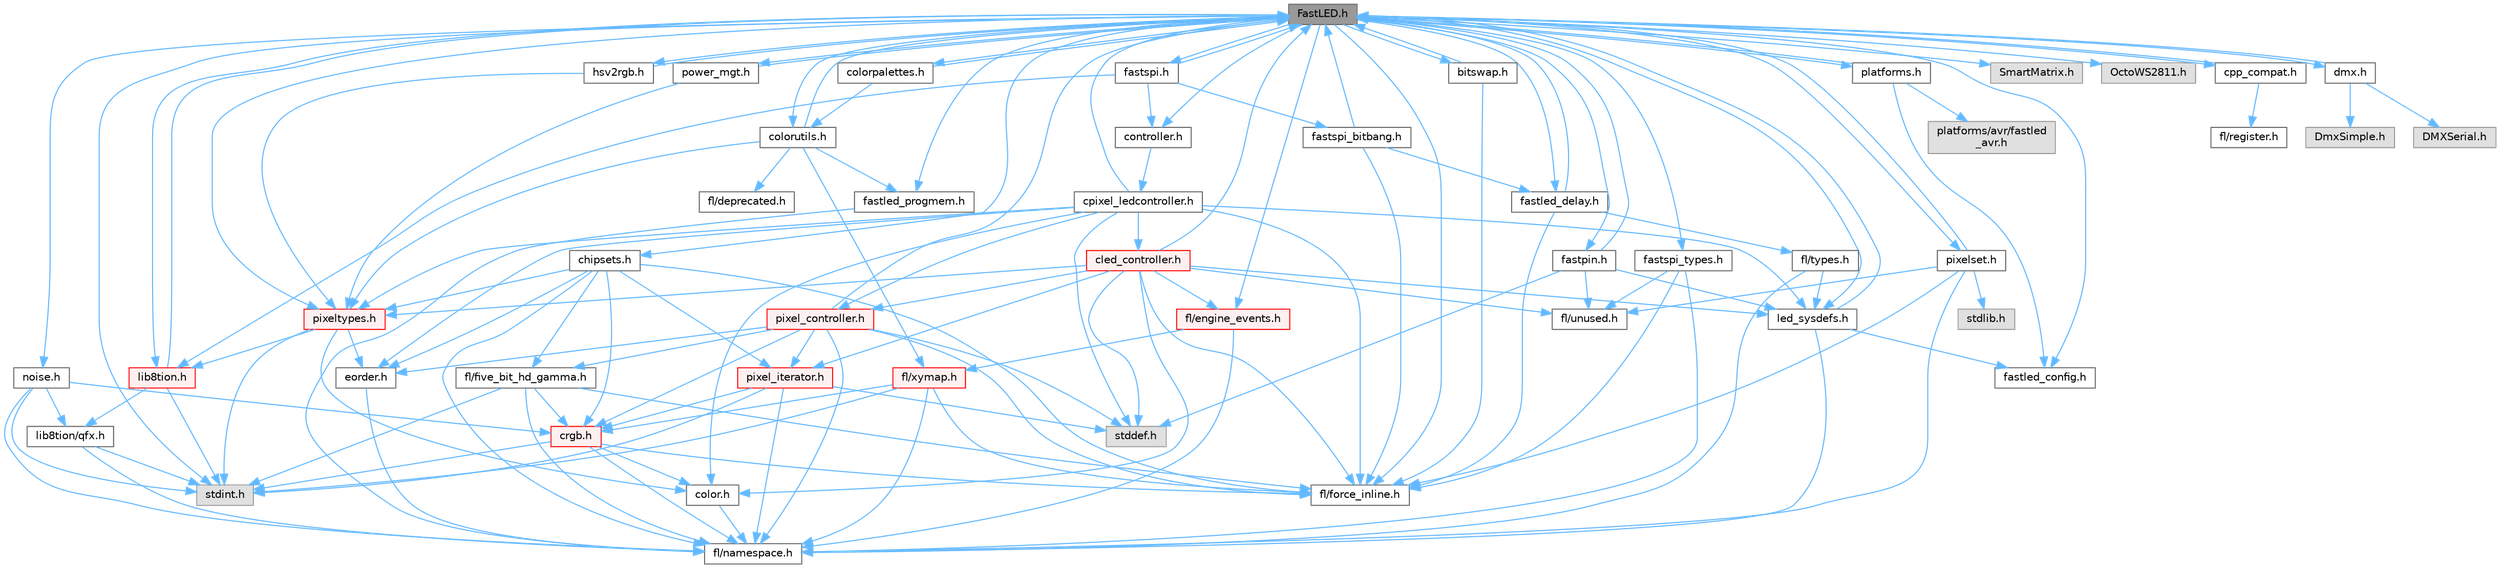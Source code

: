 digraph "FastLED.h"
{
 // INTERACTIVE_SVG=YES
 // LATEX_PDF_SIZE
  bgcolor="transparent";
  edge [fontname=Helvetica,fontsize=10,labelfontname=Helvetica,labelfontsize=10];
  node [fontname=Helvetica,fontsize=10,shape=box,height=0.2,width=0.4];
  Node1 [id="Node000001",label="FastLED.h",height=0.2,width=0.4,color="gray40", fillcolor="grey60", style="filled", fontcolor="black",tooltip="central include file for FastLED, defines the CFastLED class/object"];
  Node1 -> Node2 [id="edge1_Node000001_Node000002",color="steelblue1",style="solid",tooltip=" "];
  Node2 [id="Node000002",label="stdint.h",height=0.2,width=0.4,color="grey60", fillcolor="#E0E0E0", style="filled",tooltip=" "];
  Node1 -> Node3 [id="edge2_Node000001_Node000003",color="steelblue1",style="solid",tooltip=" "];
  Node3 [id="Node000003",label="SmartMatrix.h",height=0.2,width=0.4,color="grey60", fillcolor="#E0E0E0", style="filled",tooltip=" "];
  Node1 -> Node4 [id="edge3_Node000001_Node000004",color="steelblue1",style="solid",tooltip=" "];
  Node4 [id="Node000004",label="OctoWS2811.h",height=0.2,width=0.4,color="grey60", fillcolor="#E0E0E0", style="filled",tooltip=" "];
  Node1 -> Node5 [id="edge4_Node000001_Node000005",color="steelblue1",style="solid",tooltip=" "];
  Node5 [id="Node000005",label="fl/force_inline.h",height=0.2,width=0.4,color="grey40", fillcolor="white", style="filled",URL="$d8/d2d/fl_2force__inline_8h.html",tooltip=" "];
  Node1 -> Node6 [id="edge5_Node000001_Node000006",color="steelblue1",style="solid",tooltip=" "];
  Node6 [id="Node000006",label="cpp_compat.h",height=0.2,width=0.4,color="grey40", fillcolor="white", style="filled",URL="$d9/d13/cpp__compat_8h.html",tooltip="Compatibility functions based on C++ version."];
  Node6 -> Node1 [id="edge6_Node000006_Node000001",color="steelblue1",style="solid",tooltip=" "];
  Node6 -> Node7 [id="edge7_Node000006_Node000007",color="steelblue1",style="solid",tooltip=" "];
  Node7 [id="Node000007",label="fl/register.h",height=0.2,width=0.4,color="grey40", fillcolor="white", style="filled",URL="$d8/dc1/fl_2register_8h.html",tooltip=" "];
  Node1 -> Node8 [id="edge8_Node000001_Node000008",color="steelblue1",style="solid",tooltip=" "];
  Node8 [id="Node000008",label="fastled_config.h",height=0.2,width=0.4,color="grey40", fillcolor="white", style="filled",URL="$d5/d11/fastled__config_8h.html",tooltip="Contains definitions that can be used to configure FastLED at compile time."];
  Node1 -> Node9 [id="edge9_Node000001_Node000009",color="steelblue1",style="solid",tooltip=" "];
  Node9 [id="Node000009",label="led_sysdefs.h",height=0.2,width=0.4,color="grey40", fillcolor="white", style="filled",URL="$d9/d3e/led__sysdefs_8h.html",tooltip="Determines which platform system definitions to include."];
  Node9 -> Node1 [id="edge10_Node000009_Node000001",color="steelblue1",style="solid",tooltip=" "];
  Node9 -> Node8 [id="edge11_Node000009_Node000008",color="steelblue1",style="solid",tooltip=" "];
  Node9 -> Node10 [id="edge12_Node000009_Node000010",color="steelblue1",style="solid",tooltip=" "];
  Node10 [id="Node000010",label="fl/namespace.h",height=0.2,width=0.4,color="grey40", fillcolor="white", style="filled",URL="$df/d2a/namespace_8h.html",tooltip="Implements the FastLED namespace macros."];
  Node1 -> Node11 [id="edge13_Node000001_Node000011",color="steelblue1",style="solid",tooltip=" "];
  Node11 [id="Node000011",label="fastled_delay.h",height=0.2,width=0.4,color="grey40", fillcolor="white", style="filled",URL="$d0/da8/fastled__delay_8h.html",tooltip="Utility functions and classes for managing delay cycles."];
  Node11 -> Node1 [id="edge14_Node000011_Node000001",color="steelblue1",style="solid",tooltip=" "];
  Node11 -> Node12 [id="edge15_Node000011_Node000012",color="steelblue1",style="solid",tooltip=" "];
  Node12 [id="Node000012",label="fl/types.h",height=0.2,width=0.4,color="grey40", fillcolor="white", style="filled",URL="$d7/da1/fl_2types_8h.html",tooltip=" "];
  Node12 -> Node9 [id="edge16_Node000012_Node000009",color="steelblue1",style="solid",tooltip=" "];
  Node12 -> Node10 [id="edge17_Node000012_Node000010",color="steelblue1",style="solid",tooltip=" "];
  Node11 -> Node5 [id="edge18_Node000011_Node000005",color="steelblue1",style="solid",tooltip=" "];
  Node1 -> Node13 [id="edge19_Node000001_Node000013",color="steelblue1",style="solid",tooltip=" "];
  Node13 [id="Node000013",label="bitswap.h",height=0.2,width=0.4,color="grey40", fillcolor="white", style="filled",URL="$de/ded/bitswap_8h.html",tooltip="Functions for doing a rotation of bits/bytes used by parallel output."];
  Node13 -> Node1 [id="edge20_Node000013_Node000001",color="steelblue1",style="solid",tooltip=" "];
  Node13 -> Node5 [id="edge21_Node000013_Node000005",color="steelblue1",style="solid",tooltip=" "];
  Node1 -> Node14 [id="edge22_Node000001_Node000014",color="steelblue1",style="solid",tooltip=" "];
  Node14 [id="Node000014",label="controller.h",height=0.2,width=0.4,color="grey40", fillcolor="white", style="filled",URL="$d2/dd9/controller_8h.html",tooltip="deprecated: base definitions used by led controllers for writing out led data"];
  Node14 -> Node15 [id="edge23_Node000014_Node000015",color="steelblue1",style="solid",tooltip=" "];
  Node15 [id="Node000015",label="cpixel_ledcontroller.h",height=0.2,width=0.4,color="grey40", fillcolor="white", style="filled",URL="$d9/d57/cpixel__ledcontroller_8h.html",tooltip="defines the templated version of the CLEDController class"];
  Node15 -> Node16 [id="edge24_Node000015_Node000016",color="steelblue1",style="solid",tooltip=" "];
  Node16 [id="Node000016",label="stddef.h",height=0.2,width=0.4,color="grey60", fillcolor="#E0E0E0", style="filled",tooltip=" "];
  Node15 -> Node1 [id="edge25_Node000015_Node000001",color="steelblue1",style="solid",tooltip=" "];
  Node15 -> Node9 [id="edge26_Node000015_Node000009",color="steelblue1",style="solid",tooltip=" "];
  Node15 -> Node17 [id="edge27_Node000015_Node000017",color="steelblue1",style="solid",tooltip=" "];
  Node17 [id="Node000017",label="pixeltypes.h",height=0.2,width=0.4,color="red", fillcolor="#FFF0F0", style="filled",URL="$d2/dba/pixeltypes_8h.html",tooltip="Includes defintions for RGB and HSV pixels."];
  Node17 -> Node2 [id="edge28_Node000017_Node000002",color="steelblue1",style="solid",tooltip=" "];
  Node17 -> Node18 [id="edge29_Node000017_Node000018",color="steelblue1",style="solid",tooltip=" "];
  Node18 [id="Node000018",label="lib8tion.h",height=0.2,width=0.4,color="red", fillcolor="#FFF0F0", style="filled",URL="$df/da5/lib8tion_8h.html",tooltip="Fast, efficient 8-bit math functions specifically designed for high-performance LED programming."];
  Node18 -> Node1 [id="edge30_Node000018_Node000001",color="steelblue1",style="solid",tooltip=" "];
  Node18 -> Node2 [id="edge31_Node000018_Node000002",color="steelblue1",style="solid",tooltip=" "];
  Node18 -> Node21 [id="edge32_Node000018_Node000021",color="steelblue1",style="solid",tooltip=" "];
  Node21 [id="Node000021",label="lib8tion/qfx.h",height=0.2,width=0.4,color="grey40", fillcolor="white", style="filled",URL="$d2/d19/qfx_8h.html",tooltip=" "];
  Node21 -> Node2 [id="edge33_Node000021_Node000002",color="steelblue1",style="solid",tooltip=" "];
  Node21 -> Node10 [id="edge34_Node000021_Node000010",color="steelblue1",style="solid",tooltip=" "];
  Node17 -> Node27 [id="edge35_Node000017_Node000027",color="steelblue1",style="solid",tooltip=" "];
  Node27 [id="Node000027",label="color.h",height=0.2,width=0.4,color="grey40", fillcolor="white", style="filled",URL="$d2/d6b/src_2color_8h.html",tooltip="Contains definitions for color correction and temperature."];
  Node27 -> Node10 [id="edge36_Node000027_Node000010",color="steelblue1",style="solid",tooltip=" "];
  Node17 -> Node32 [id="edge37_Node000017_Node000032",color="steelblue1",style="solid",tooltip=" "];
  Node32 [id="Node000032",label="eorder.h",height=0.2,width=0.4,color="grey40", fillcolor="white", style="filled",URL="$db/d07/eorder_8h.html",tooltip="Defines color channel ordering enumerations."];
  Node32 -> Node10 [id="edge38_Node000032_Node000010",color="steelblue1",style="solid",tooltip=" "];
  Node15 -> Node27 [id="edge39_Node000015_Node000027",color="steelblue1",style="solid",tooltip=" "];
  Node15 -> Node32 [id="edge40_Node000015_Node000032",color="steelblue1",style="solid",tooltip=" "];
  Node15 -> Node5 [id="edge41_Node000015_Node000005",color="steelblue1",style="solid",tooltip=" "];
  Node15 -> Node41 [id="edge42_Node000015_Node000041",color="steelblue1",style="solid",tooltip=" "];
  Node41 [id="Node000041",label="pixel_controller.h",height=0.2,width=0.4,color="red", fillcolor="#FFF0F0", style="filled",URL="$d5/d4d/pixel__controller_8h.html",tooltip="Low level pixel data writing class."];
  Node41 -> Node16 [id="edge43_Node000041_Node000016",color="steelblue1",style="solid",tooltip=" "];
  Node41 -> Node1 [id="edge44_Node000041_Node000001",color="steelblue1",style="solid",tooltip=" "];
  Node41 -> Node43 [id="edge45_Node000041_Node000043",color="steelblue1",style="solid",tooltip=" "];
  Node43 [id="Node000043",label="fl/five_bit_hd_gamma.h",height=0.2,width=0.4,color="grey40", fillcolor="white", style="filled",URL="$dc/d44/five__bit__hd__gamma_8h.html",tooltip="Declares functions for five-bit gamma correction."];
  Node43 -> Node2 [id="edge46_Node000043_Node000002",color="steelblue1",style="solid",tooltip=" "];
  Node43 -> Node10 [id="edge47_Node000043_Node000010",color="steelblue1",style="solid",tooltip=" "];
  Node43 -> Node5 [id="edge48_Node000043_Node000005",color="steelblue1",style="solid",tooltip=" "];
  Node43 -> Node25 [id="edge49_Node000043_Node000025",color="steelblue1",style="solid",tooltip=" "];
  Node25 [id="Node000025",label="crgb.h",height=0.2,width=0.4,color="red", fillcolor="#FFF0F0", style="filled",URL="$db/dd1/crgb_8h.html",tooltip="Defines the red, green, and blue (RGB) pixel struct."];
  Node25 -> Node2 [id="edge50_Node000025_Node000002",color="steelblue1",style="solid",tooltip=" "];
  Node25 -> Node10 [id="edge51_Node000025_Node000010",color="steelblue1",style="solid",tooltip=" "];
  Node25 -> Node27 [id="edge52_Node000025_Node000027",color="steelblue1",style="solid",tooltip=" "];
  Node25 -> Node5 [id="edge53_Node000025_Node000005",color="steelblue1",style="solid",tooltip=" "];
  Node41 -> Node5 [id="edge54_Node000041_Node000005",color="steelblue1",style="solid",tooltip=" "];
  Node41 -> Node10 [id="edge55_Node000041_Node000010",color="steelblue1",style="solid",tooltip=" "];
  Node41 -> Node32 [id="edge56_Node000041_Node000032",color="steelblue1",style="solid",tooltip=" "];
  Node41 -> Node45 [id="edge57_Node000041_Node000045",color="steelblue1",style="solid",tooltip=" "];
  Node45 [id="Node000045",label="pixel_iterator.h",height=0.2,width=0.4,color="red", fillcolor="#FFF0F0", style="filled",URL="$d8/d6c/pixel__iterator_8h.html",tooltip="Non-templated low level pixel data writing class."];
  Node45 -> Node16 [id="edge58_Node000045_Node000016",color="steelblue1",style="solid",tooltip=" "];
  Node45 -> Node2 [id="edge59_Node000045_Node000002",color="steelblue1",style="solid",tooltip=" "];
  Node45 -> Node10 [id="edge60_Node000045_Node000010",color="steelblue1",style="solid",tooltip=" "];
  Node45 -> Node25 [id="edge61_Node000045_Node000025",color="steelblue1",style="solid",tooltip=" "];
  Node41 -> Node25 [id="edge62_Node000041_Node000025",color="steelblue1",style="solid",tooltip=" "];
  Node15 -> Node46 [id="edge63_Node000015_Node000046",color="steelblue1",style="solid",tooltip=" "];
  Node46 [id="Node000046",label="cled_controller.h",height=0.2,width=0.4,color="red", fillcolor="#FFF0F0", style="filled",URL="$db/d6d/cled__controller_8h.html",tooltip="base definitions used by led controllers for writing out led data"];
  Node46 -> Node16 [id="edge64_Node000046_Node000016",color="steelblue1",style="solid",tooltip=" "];
  Node46 -> Node1 [id="edge65_Node000046_Node000001",color="steelblue1",style="solid",tooltip=" "];
  Node46 -> Node9 [id="edge66_Node000046_Node000009",color="steelblue1",style="solid",tooltip=" "];
  Node46 -> Node17 [id="edge67_Node000046_Node000017",color="steelblue1",style="solid",tooltip=" "];
  Node46 -> Node27 [id="edge68_Node000046_Node000027",color="steelblue1",style="solid",tooltip=" "];
  Node46 -> Node5 [id="edge69_Node000046_Node000005",color="steelblue1",style="solid",tooltip=" "];
  Node46 -> Node47 [id="edge70_Node000046_Node000047",color="steelblue1",style="solid",tooltip=" "];
  Node47 [id="Node000047",label="fl/unused.h",height=0.2,width=0.4,color="grey40", fillcolor="white", style="filled",URL="$d8/d4b/unused_8h.html",tooltip=" "];
  Node46 -> Node41 [id="edge71_Node000046_Node000041",color="steelblue1",style="solid",tooltip=" "];
  Node46 -> Node45 [id="edge72_Node000046_Node000045",color="steelblue1",style="solid",tooltip=" "];
  Node46 -> Node48 [id="edge73_Node000046_Node000048",color="steelblue1",style="solid",tooltip=" "];
  Node48 [id="Node000048",label="fl/engine_events.h",height=0.2,width=0.4,color="red", fillcolor="#FFF0F0", style="filled",URL="$dc/dd9/fl_2engine__events_8h.html",tooltip=" "];
  Node48 -> Node50 [id="edge74_Node000048_Node000050",color="steelblue1",style="solid",tooltip=" "];
  Node50 [id="Node000050",label="fl/xymap.h",height=0.2,width=0.4,color="red", fillcolor="#FFF0F0", style="filled",URL="$d6/dc9/fl_2xymap_8h.html",tooltip=" "];
  Node50 -> Node2 [id="edge75_Node000050_Node000002",color="steelblue1",style="solid",tooltip=" "];
  Node50 -> Node25 [id="edge76_Node000050_Node000025",color="steelblue1",style="solid",tooltip=" "];
  Node50 -> Node5 [id="edge77_Node000050_Node000005",color="steelblue1",style="solid",tooltip=" "];
  Node50 -> Node10 [id="edge78_Node000050_Node000010",color="steelblue1",style="solid",tooltip=" "];
  Node48 -> Node10 [id="edge79_Node000048_Node000010",color="steelblue1",style="solid",tooltip=" "];
  Node1 -> Node62 [id="edge80_Node000001_Node000062",color="steelblue1",style="solid",tooltip=" "];
  Node62 [id="Node000062",label="fastpin.h",height=0.2,width=0.4,color="grey40", fillcolor="white", style="filled",URL="$db/d65/fastpin_8h.html",tooltip="Class base definitions for defining fast pin access."];
  Node62 -> Node1 [id="edge81_Node000062_Node000001",color="steelblue1",style="solid",tooltip=" "];
  Node62 -> Node9 [id="edge82_Node000062_Node000009",color="steelblue1",style="solid",tooltip=" "];
  Node62 -> Node16 [id="edge83_Node000062_Node000016",color="steelblue1",style="solid",tooltip=" "];
  Node62 -> Node47 [id="edge84_Node000062_Node000047",color="steelblue1",style="solid",tooltip=" "];
  Node1 -> Node63 [id="edge85_Node000001_Node000063",color="steelblue1",style="solid",tooltip=" "];
  Node63 [id="Node000063",label="fastspi_types.h",height=0.2,width=0.4,color="grey40", fillcolor="white", style="filled",URL="$d2/ddb/fastspi__types_8h.html",tooltip="Data types and constants used by SPI interfaces."];
  Node63 -> Node5 [id="edge86_Node000063_Node000005",color="steelblue1",style="solid",tooltip=" "];
  Node63 -> Node10 [id="edge87_Node000063_Node000010",color="steelblue1",style="solid",tooltip=" "];
  Node63 -> Node47 [id="edge88_Node000063_Node000047",color="steelblue1",style="solid",tooltip=" "];
  Node1 -> Node64 [id="edge89_Node000001_Node000064",color="steelblue1",style="solid",tooltip=" "];
  Node64 [id="Node000064",label="dmx.h",height=0.2,width=0.4,color="grey40", fillcolor="white", style="filled",URL="$d3/de1/dmx_8h.html",tooltip="Defines the DMX512-based LED controllers."];
  Node64 -> Node1 [id="edge90_Node000064_Node000001",color="steelblue1",style="solid",tooltip=" "];
  Node64 -> Node65 [id="edge91_Node000064_Node000065",color="steelblue1",style="solid",tooltip=" "];
  Node65 [id="Node000065",label="DmxSimple.h",height=0.2,width=0.4,color="grey60", fillcolor="#E0E0E0", style="filled",tooltip=" "];
  Node64 -> Node66 [id="edge92_Node000064_Node000066",color="steelblue1",style="solid",tooltip=" "];
  Node66 [id="Node000066",label="DMXSerial.h",height=0.2,width=0.4,color="grey60", fillcolor="#E0E0E0", style="filled",tooltip=" "];
  Node1 -> Node67 [id="edge93_Node000001_Node000067",color="steelblue1",style="solid",tooltip=" "];
  Node67 [id="Node000067",label="platforms.h",height=0.2,width=0.4,color="grey40", fillcolor="white", style="filled",URL="$da/dc9/platforms_8h.html",tooltip="Determines which platforms headers to include."];
  Node67 -> Node1 [id="edge94_Node000067_Node000001",color="steelblue1",style="solid",tooltip=" "];
  Node67 -> Node8 [id="edge95_Node000067_Node000008",color="steelblue1",style="solid",tooltip=" "];
  Node67 -> Node68 [id="edge96_Node000067_Node000068",color="steelblue1",style="solid",tooltip=" "];
  Node68 [id="Node000068",label="platforms/avr/fastled\l_avr.h",height=0.2,width=0.4,color="grey60", fillcolor="#E0E0E0", style="filled",tooltip=" "];
  Node1 -> Node69 [id="edge97_Node000001_Node000069",color="steelblue1",style="solid",tooltip=" "];
  Node69 [id="Node000069",label="fastled_progmem.h",height=0.2,width=0.4,color="grey40", fillcolor="white", style="filled",URL="$df/dab/fastled__progmem_8h.html",tooltip="Wrapper definitions to allow seamless use of PROGMEM in environments that have it."];
  Node69 -> Node10 [id="edge98_Node000069_Node000010",color="steelblue1",style="solid",tooltip=" "];
  Node1 -> Node18 [id="edge99_Node000001_Node000018",color="steelblue1",style="solid",tooltip=" "];
  Node1 -> Node17 [id="edge100_Node000001_Node000017",color="steelblue1",style="solid",tooltip=" "];
  Node1 -> Node70 [id="edge101_Node000001_Node000070",color="steelblue1",style="solid",tooltip=" "];
  Node70 [id="Node000070",label="hsv2rgb.h",height=0.2,width=0.4,color="grey40", fillcolor="white", style="filled",URL="$de/d9a/hsv2rgb_8h.html",tooltip="Functions to convert from the HSV colorspace to the RGB colorspace."];
  Node70 -> Node1 [id="edge102_Node000070_Node000001",color="steelblue1",style="solid",tooltip=" "];
  Node70 -> Node17 [id="edge103_Node000070_Node000017",color="steelblue1",style="solid",tooltip=" "];
  Node1 -> Node71 [id="edge104_Node000001_Node000071",color="steelblue1",style="solid",tooltip=" "];
  Node71 [id="Node000071",label="colorutils.h",height=0.2,width=0.4,color="grey40", fillcolor="white", style="filled",URL="$d1/dfb/colorutils_8h.html",tooltip="Utility functions for color fill, palettes, blending, and more."];
  Node71 -> Node1 [id="edge105_Node000071_Node000001",color="steelblue1",style="solid",tooltip=" "];
  Node71 -> Node17 [id="edge106_Node000071_Node000017",color="steelblue1",style="solid",tooltip=" "];
  Node71 -> Node69 [id="edge107_Node000071_Node000069",color="steelblue1",style="solid",tooltip=" "];
  Node71 -> Node50 [id="edge108_Node000071_Node000050",color="steelblue1",style="solid",tooltip=" "];
  Node71 -> Node72 [id="edge109_Node000071_Node000072",color="steelblue1",style="solid",tooltip=" "];
  Node72 [id="Node000072",label="fl/deprecated.h",height=0.2,width=0.4,color="grey40", fillcolor="white", style="filled",URL="$d4/dce/deprecated_8h.html",tooltip=" "];
  Node1 -> Node73 [id="edge110_Node000001_Node000073",color="steelblue1",style="solid",tooltip=" "];
  Node73 [id="Node000073",label="pixelset.h",height=0.2,width=0.4,color="grey40", fillcolor="white", style="filled",URL="$d4/d46/pixelset_8h.html",tooltip="Declares classes for managing logical groups of LEDs."];
  Node73 -> Node1 [id="edge111_Node000073_Node000001",color="steelblue1",style="solid",tooltip=" "];
  Node73 -> Node5 [id="edge112_Node000073_Node000005",color="steelblue1",style="solid",tooltip=" "];
  Node73 -> Node47 [id="edge113_Node000073_Node000047",color="steelblue1",style="solid",tooltip=" "];
  Node73 -> Node74 [id="edge114_Node000073_Node000074",color="steelblue1",style="solid",tooltip=" "];
  Node74 [id="Node000074",label="stdlib.h",height=0.2,width=0.4,color="grey60", fillcolor="#E0E0E0", style="filled",tooltip=" "];
  Node73 -> Node10 [id="edge115_Node000073_Node000010",color="steelblue1",style="solid",tooltip=" "];
  Node1 -> Node75 [id="edge116_Node000001_Node000075",color="steelblue1",style="solid",tooltip=" "];
  Node75 [id="Node000075",label="colorpalettes.h",height=0.2,width=0.4,color="grey40", fillcolor="white", style="filled",URL="$dc/dcc/colorpalettes_8h.html",tooltip="Declarations for the predefined color palettes supplied by FastLED."];
  Node75 -> Node1 [id="edge117_Node000075_Node000001",color="steelblue1",style="solid",tooltip=" "];
  Node75 -> Node71 [id="edge118_Node000075_Node000071",color="steelblue1",style="solid",tooltip=" "];
  Node1 -> Node76 [id="edge119_Node000001_Node000076",color="steelblue1",style="solid",tooltip=" "];
  Node76 [id="Node000076",label="noise.h",height=0.2,width=0.4,color="grey40", fillcolor="white", style="filled",URL="$d1/d31/noise_8h.html",tooltip="Functions to generate and fill arrays with noise."];
  Node76 -> Node2 [id="edge120_Node000076_Node000002",color="steelblue1",style="solid",tooltip=" "];
  Node76 -> Node25 [id="edge121_Node000076_Node000025",color="steelblue1",style="solid",tooltip=" "];
  Node76 -> Node10 [id="edge122_Node000076_Node000010",color="steelblue1",style="solid",tooltip=" "];
  Node76 -> Node21 [id="edge123_Node000076_Node000021",color="steelblue1",style="solid",tooltip=" "];
  Node1 -> Node77 [id="edge124_Node000001_Node000077",color="steelblue1",style="solid",tooltip=" "];
  Node77 [id="Node000077",label="power_mgt.h",height=0.2,width=0.4,color="grey40", fillcolor="white", style="filled",URL="$dc/d5b/power__mgt_8h.html",tooltip="Functions to limit the power used by FastLED."];
  Node77 -> Node1 [id="edge125_Node000077_Node000001",color="steelblue1",style="solid",tooltip=" "];
  Node77 -> Node17 [id="edge126_Node000077_Node000017",color="steelblue1",style="solid",tooltip=" "];
  Node1 -> Node78 [id="edge127_Node000001_Node000078",color="steelblue1",style="solid",tooltip=" "];
  Node78 [id="Node000078",label="fastspi.h",height=0.2,width=0.4,color="grey40", fillcolor="white", style="filled",URL="$d6/ddc/fastspi_8h.html",tooltip="Serial peripheral interface (SPI) definitions per platform."];
  Node78 -> Node1 [id="edge128_Node000078_Node000001",color="steelblue1",style="solid",tooltip=" "];
  Node78 -> Node14 [id="edge129_Node000078_Node000014",color="steelblue1",style="solid",tooltip=" "];
  Node78 -> Node18 [id="edge130_Node000078_Node000018",color="steelblue1",style="solid",tooltip=" "];
  Node78 -> Node79 [id="edge131_Node000078_Node000079",color="steelblue1",style="solid",tooltip=" "];
  Node79 [id="Node000079",label="fastspi_bitbang.h",height=0.2,width=0.4,color="grey40", fillcolor="white", style="filled",URL="$d9/d8d/fastspi__bitbang_8h.html",tooltip="Software SPI (aka bit-banging) support."];
  Node79 -> Node1 [id="edge132_Node000079_Node000001",color="steelblue1",style="solid",tooltip=" "];
  Node79 -> Node11 [id="edge133_Node000079_Node000011",color="steelblue1",style="solid",tooltip=" "];
  Node79 -> Node5 [id="edge134_Node000079_Node000005",color="steelblue1",style="solid",tooltip=" "];
  Node1 -> Node80 [id="edge135_Node000001_Node000080",color="steelblue1",style="solid",tooltip=" "];
  Node80 [id="Node000080",label="chipsets.h",height=0.2,width=0.4,color="grey40", fillcolor="white", style="filled",URL="$db/d66/chipsets_8h.html",tooltip="Contains the bulk of the definitions for the various LED chipsets supported."];
  Node80 -> Node17 [id="edge136_Node000080_Node000017",color="steelblue1",style="solid",tooltip=" "];
  Node80 -> Node43 [id="edge137_Node000080_Node000043",color="steelblue1",style="solid",tooltip=" "];
  Node80 -> Node5 [id="edge138_Node000080_Node000005",color="steelblue1",style="solid",tooltip=" "];
  Node80 -> Node45 [id="edge139_Node000080_Node000045",color="steelblue1",style="solid",tooltip=" "];
  Node80 -> Node25 [id="edge140_Node000080_Node000025",color="steelblue1",style="solid",tooltip=" "];
  Node80 -> Node32 [id="edge141_Node000080_Node000032",color="steelblue1",style="solid",tooltip=" "];
  Node80 -> Node10 [id="edge142_Node000080_Node000010",color="steelblue1",style="solid",tooltip=" "];
  Node1 -> Node48 [id="edge143_Node000001_Node000048",color="steelblue1",style="solid",tooltip=" "];
}
